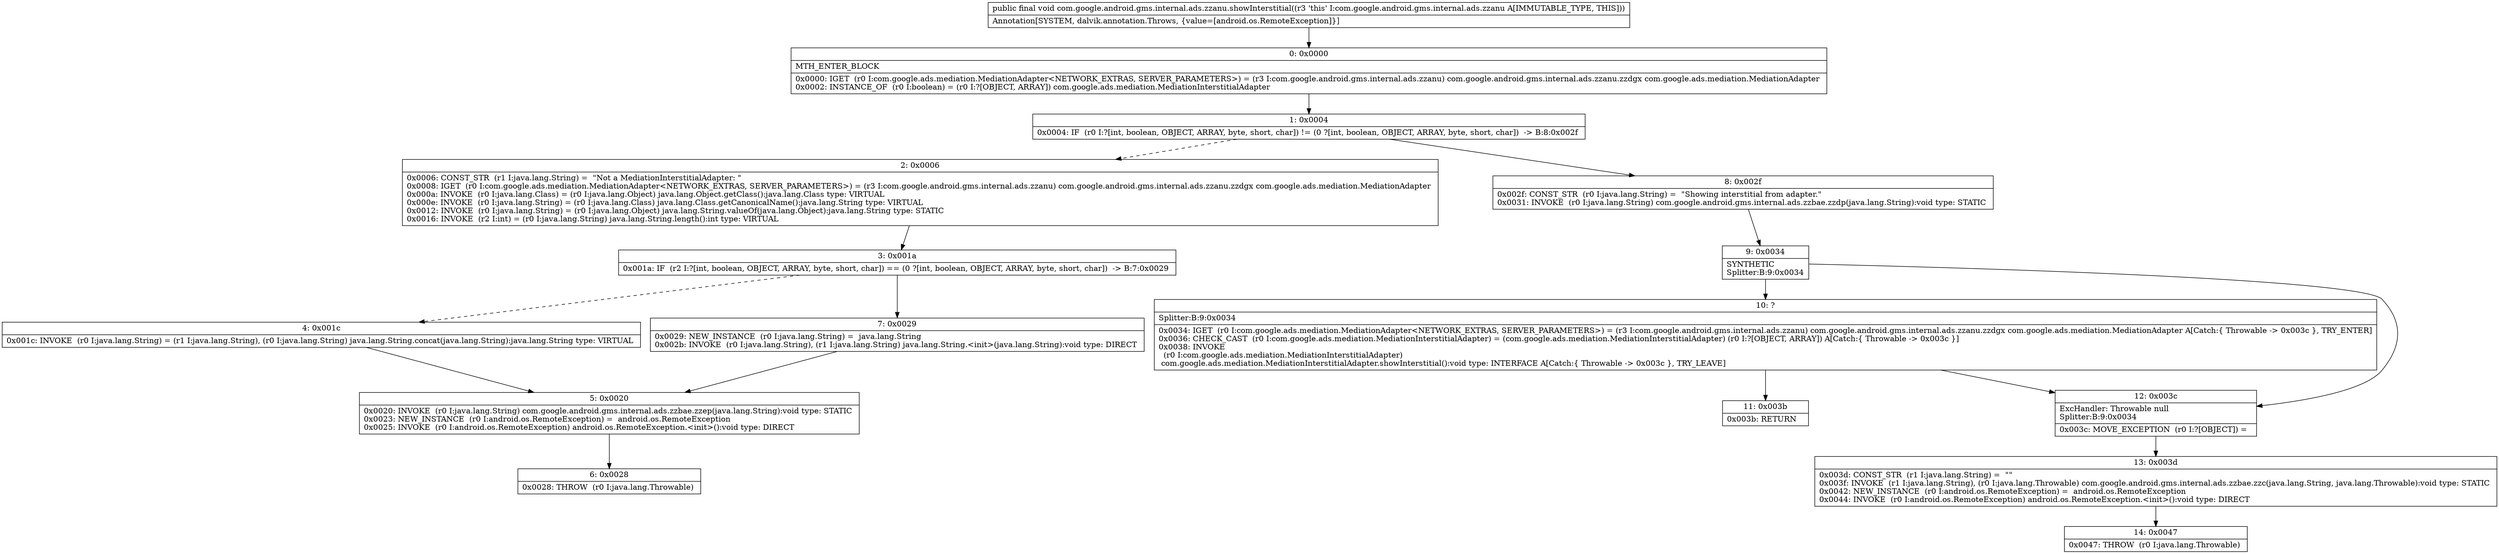 digraph "CFG forcom.google.android.gms.internal.ads.zzanu.showInterstitial()V" {
Node_0 [shape=record,label="{0\:\ 0x0000|MTH_ENTER_BLOCK\l|0x0000: IGET  (r0 I:com.google.ads.mediation.MediationAdapter\<NETWORK_EXTRAS, SERVER_PARAMETERS\>) = (r3 I:com.google.android.gms.internal.ads.zzanu) com.google.android.gms.internal.ads.zzanu.zzdgx com.google.ads.mediation.MediationAdapter \l0x0002: INSTANCE_OF  (r0 I:boolean) = (r0 I:?[OBJECT, ARRAY]) com.google.ads.mediation.MediationInterstitialAdapter \l}"];
Node_1 [shape=record,label="{1\:\ 0x0004|0x0004: IF  (r0 I:?[int, boolean, OBJECT, ARRAY, byte, short, char]) != (0 ?[int, boolean, OBJECT, ARRAY, byte, short, char])  \-\> B:8:0x002f \l}"];
Node_2 [shape=record,label="{2\:\ 0x0006|0x0006: CONST_STR  (r1 I:java.lang.String) =  \"Not a MediationInterstitialAdapter: \" \l0x0008: IGET  (r0 I:com.google.ads.mediation.MediationAdapter\<NETWORK_EXTRAS, SERVER_PARAMETERS\>) = (r3 I:com.google.android.gms.internal.ads.zzanu) com.google.android.gms.internal.ads.zzanu.zzdgx com.google.ads.mediation.MediationAdapter \l0x000a: INVOKE  (r0 I:java.lang.Class) = (r0 I:java.lang.Object) java.lang.Object.getClass():java.lang.Class type: VIRTUAL \l0x000e: INVOKE  (r0 I:java.lang.String) = (r0 I:java.lang.Class) java.lang.Class.getCanonicalName():java.lang.String type: VIRTUAL \l0x0012: INVOKE  (r0 I:java.lang.String) = (r0 I:java.lang.Object) java.lang.String.valueOf(java.lang.Object):java.lang.String type: STATIC \l0x0016: INVOKE  (r2 I:int) = (r0 I:java.lang.String) java.lang.String.length():int type: VIRTUAL \l}"];
Node_3 [shape=record,label="{3\:\ 0x001a|0x001a: IF  (r2 I:?[int, boolean, OBJECT, ARRAY, byte, short, char]) == (0 ?[int, boolean, OBJECT, ARRAY, byte, short, char])  \-\> B:7:0x0029 \l}"];
Node_4 [shape=record,label="{4\:\ 0x001c|0x001c: INVOKE  (r0 I:java.lang.String) = (r1 I:java.lang.String), (r0 I:java.lang.String) java.lang.String.concat(java.lang.String):java.lang.String type: VIRTUAL \l}"];
Node_5 [shape=record,label="{5\:\ 0x0020|0x0020: INVOKE  (r0 I:java.lang.String) com.google.android.gms.internal.ads.zzbae.zzep(java.lang.String):void type: STATIC \l0x0023: NEW_INSTANCE  (r0 I:android.os.RemoteException) =  android.os.RemoteException \l0x0025: INVOKE  (r0 I:android.os.RemoteException) android.os.RemoteException.\<init\>():void type: DIRECT \l}"];
Node_6 [shape=record,label="{6\:\ 0x0028|0x0028: THROW  (r0 I:java.lang.Throwable) \l}"];
Node_7 [shape=record,label="{7\:\ 0x0029|0x0029: NEW_INSTANCE  (r0 I:java.lang.String) =  java.lang.String \l0x002b: INVOKE  (r0 I:java.lang.String), (r1 I:java.lang.String) java.lang.String.\<init\>(java.lang.String):void type: DIRECT \l}"];
Node_8 [shape=record,label="{8\:\ 0x002f|0x002f: CONST_STR  (r0 I:java.lang.String) =  \"Showing interstitial from adapter.\" \l0x0031: INVOKE  (r0 I:java.lang.String) com.google.android.gms.internal.ads.zzbae.zzdp(java.lang.String):void type: STATIC \l}"];
Node_9 [shape=record,label="{9\:\ 0x0034|SYNTHETIC\lSplitter:B:9:0x0034\l}"];
Node_10 [shape=record,label="{10\:\ ?|Splitter:B:9:0x0034\l|0x0034: IGET  (r0 I:com.google.ads.mediation.MediationAdapter\<NETWORK_EXTRAS, SERVER_PARAMETERS\>) = (r3 I:com.google.android.gms.internal.ads.zzanu) com.google.android.gms.internal.ads.zzanu.zzdgx com.google.ads.mediation.MediationAdapter A[Catch:\{ Throwable \-\> 0x003c \}, TRY_ENTER]\l0x0036: CHECK_CAST  (r0 I:com.google.ads.mediation.MediationInterstitialAdapter) = (com.google.ads.mediation.MediationInterstitialAdapter) (r0 I:?[OBJECT, ARRAY]) A[Catch:\{ Throwable \-\> 0x003c \}]\l0x0038: INVOKE  \l  (r0 I:com.google.ads.mediation.MediationInterstitialAdapter)\l com.google.ads.mediation.MediationInterstitialAdapter.showInterstitial():void type: INTERFACE A[Catch:\{ Throwable \-\> 0x003c \}, TRY_LEAVE]\l}"];
Node_11 [shape=record,label="{11\:\ 0x003b|0x003b: RETURN   \l}"];
Node_12 [shape=record,label="{12\:\ 0x003c|ExcHandler: Throwable null\lSplitter:B:9:0x0034\l|0x003c: MOVE_EXCEPTION  (r0 I:?[OBJECT]) =  \l}"];
Node_13 [shape=record,label="{13\:\ 0x003d|0x003d: CONST_STR  (r1 I:java.lang.String) =  \"\" \l0x003f: INVOKE  (r1 I:java.lang.String), (r0 I:java.lang.Throwable) com.google.android.gms.internal.ads.zzbae.zzc(java.lang.String, java.lang.Throwable):void type: STATIC \l0x0042: NEW_INSTANCE  (r0 I:android.os.RemoteException) =  android.os.RemoteException \l0x0044: INVOKE  (r0 I:android.os.RemoteException) android.os.RemoteException.\<init\>():void type: DIRECT \l}"];
Node_14 [shape=record,label="{14\:\ 0x0047|0x0047: THROW  (r0 I:java.lang.Throwable) \l}"];
MethodNode[shape=record,label="{public final void com.google.android.gms.internal.ads.zzanu.showInterstitial((r3 'this' I:com.google.android.gms.internal.ads.zzanu A[IMMUTABLE_TYPE, THIS]))  | Annotation[SYSTEM, dalvik.annotation.Throws, \{value=[android.os.RemoteException]\}]\l}"];
MethodNode -> Node_0;
Node_0 -> Node_1;
Node_1 -> Node_2[style=dashed];
Node_1 -> Node_8;
Node_2 -> Node_3;
Node_3 -> Node_4[style=dashed];
Node_3 -> Node_7;
Node_4 -> Node_5;
Node_5 -> Node_6;
Node_7 -> Node_5;
Node_8 -> Node_9;
Node_9 -> Node_10;
Node_9 -> Node_12;
Node_10 -> Node_11;
Node_10 -> Node_12;
Node_12 -> Node_13;
Node_13 -> Node_14;
}

